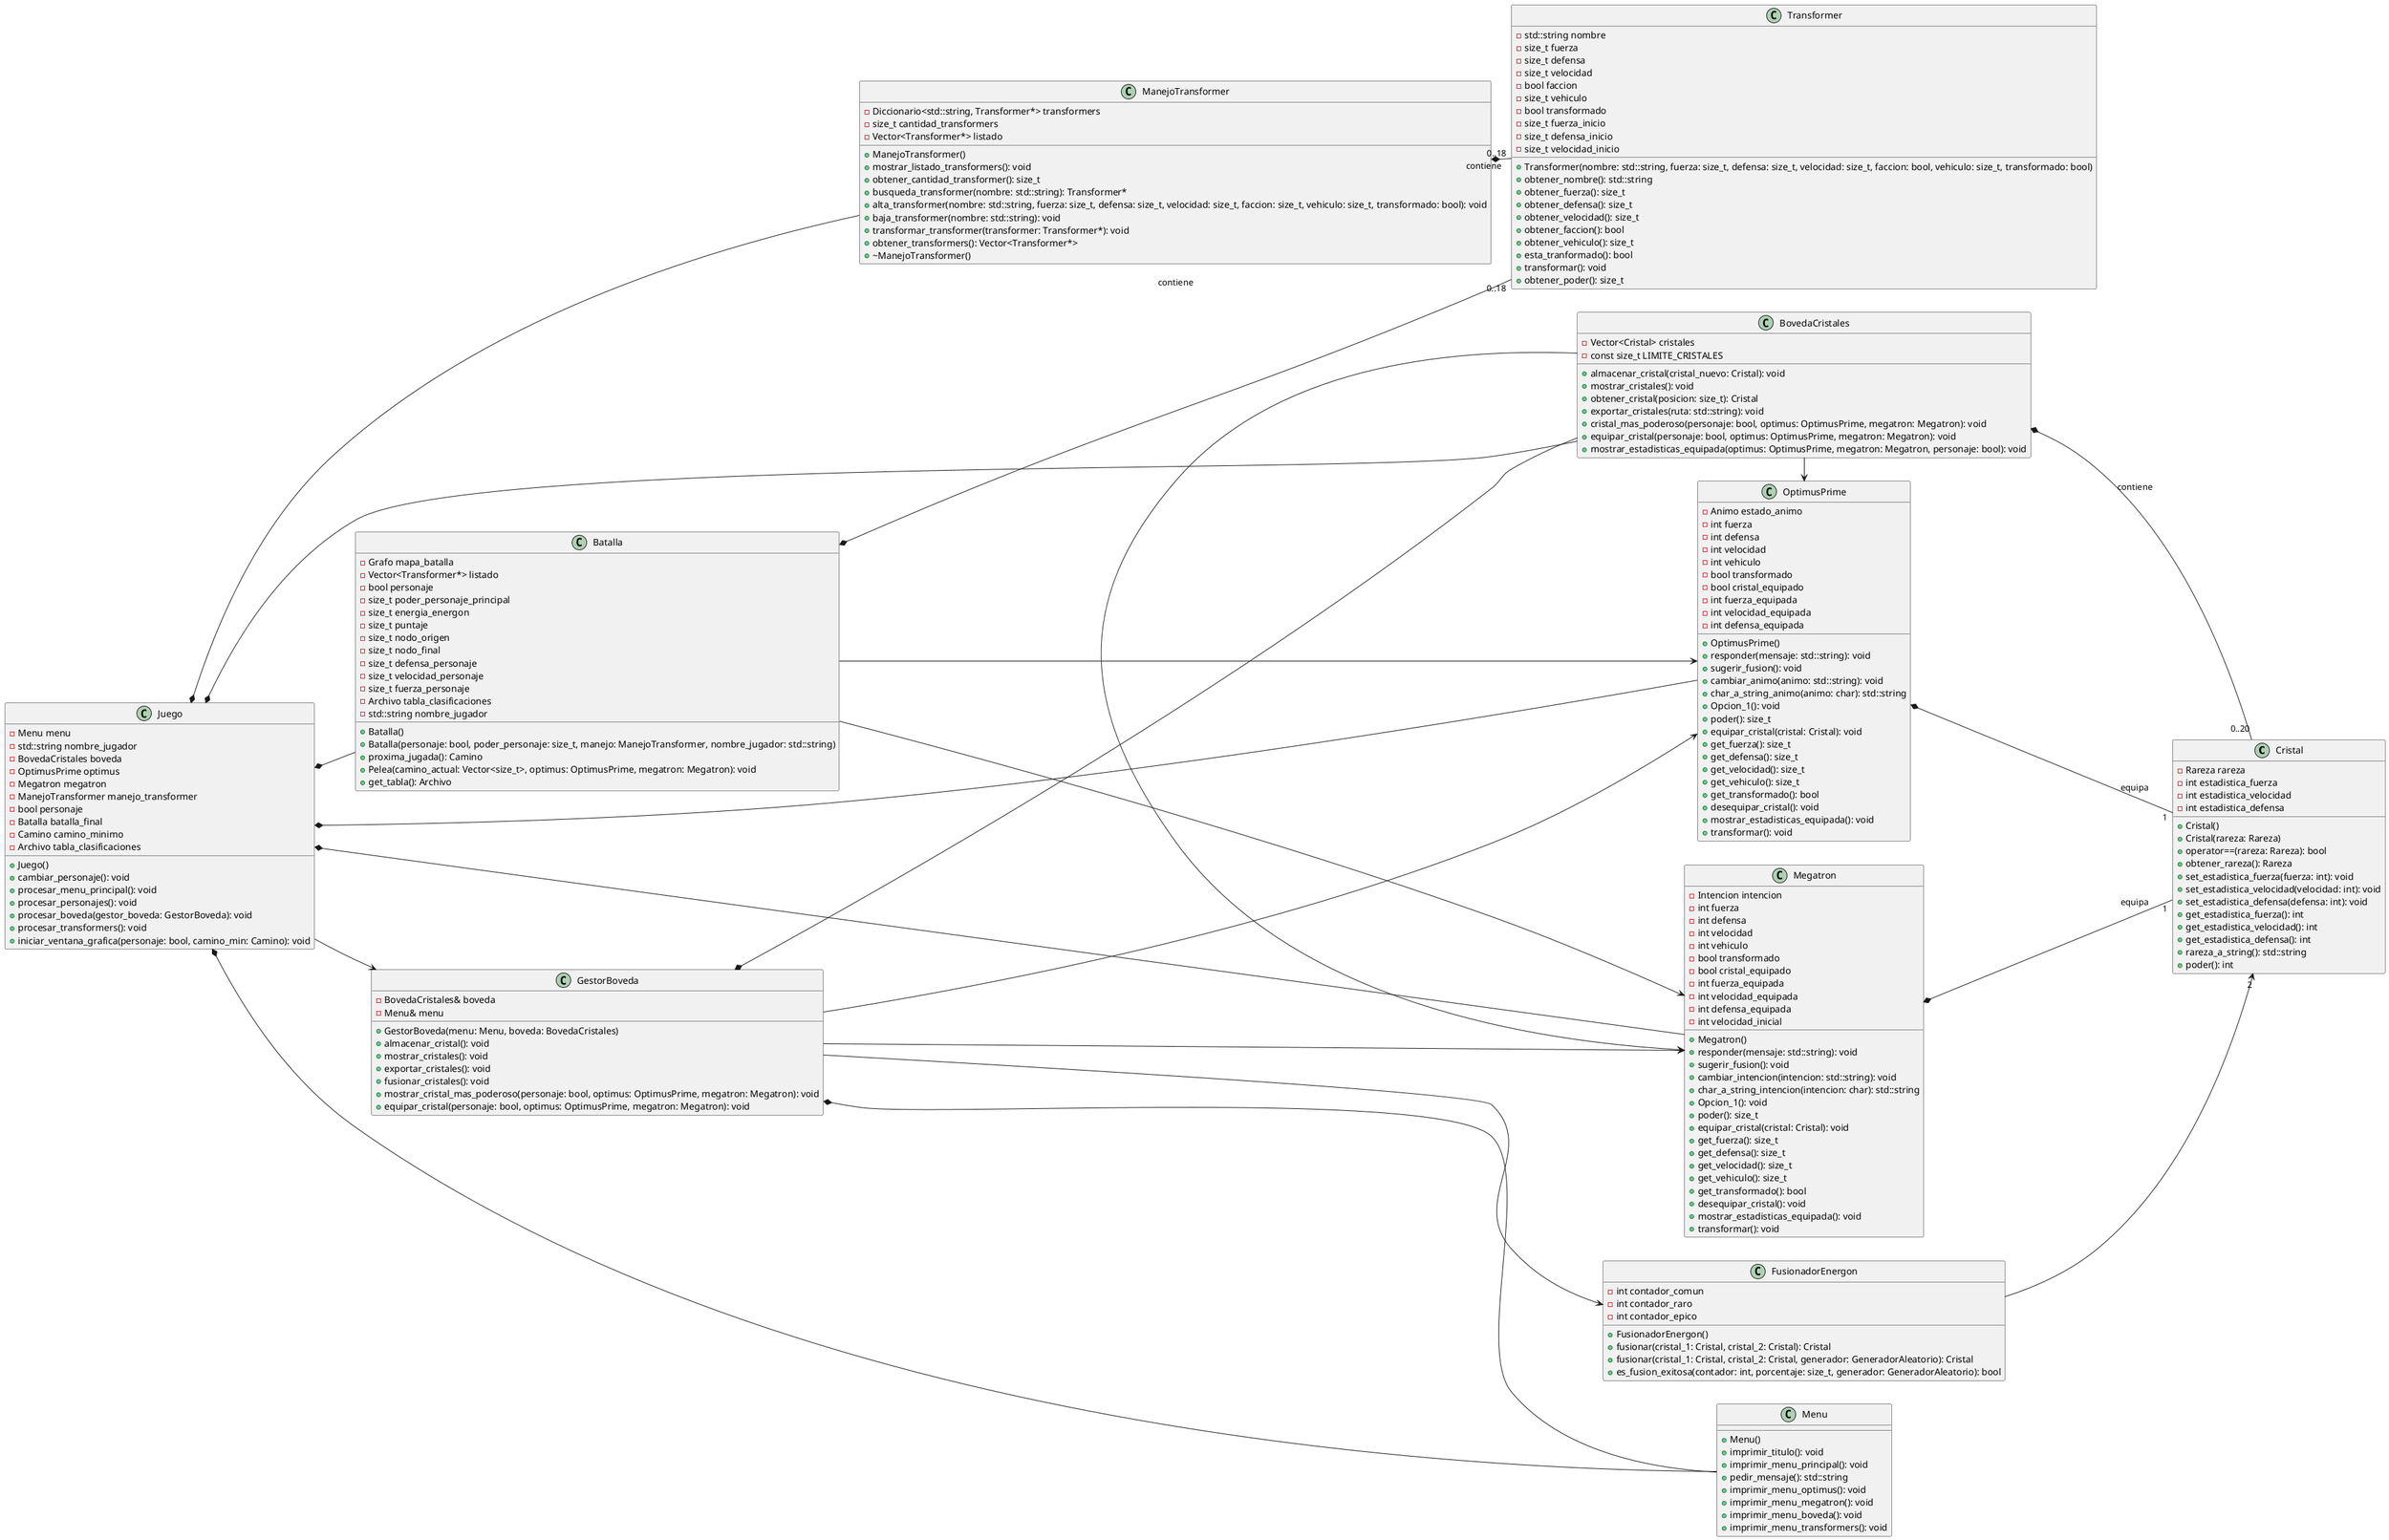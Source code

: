 @startuml

left to right direction

class Cristal {
    - Rareza rareza
    - int estadistica_fuerza
    - int estadistica_velocidad
    - int estadistica_defensa

    + Cristal()
    + Cristal(rareza: Rareza)
    + operator==(rareza: Rareza): bool
    + obtener_rareza(): Rareza
    + set_estadistica_fuerza(fuerza: int): void
    + set_estadistica_velocidad(velocidad: int): void
    + set_estadistica_defensa(defensa: int): void
    + get_estadistica_fuerza(): int
    + get_estadistica_velocidad(): int
    + get_estadistica_defensa(): int
    + rareza_a_string(): std::string
    + poder(): int
}

class Megatron {
    - Intencion intencion
    - int fuerza
    - int defensa
    - int velocidad
    - int vehiculo
    - bool transformado
    - bool cristal_equipado
    - int fuerza_equipada
    - int velocidad_equipada
    - int defensa_equipada
    - int velocidad_inicial

    + Megatron()
    + responder(mensaje: std::string): void
    + sugerir_fusion(): void
    + cambiar_intencion(intencion: std::string): void
    + char_a_string_intencion(intencion: char): std::string
    + Opcion_1(): void
    + poder(): size_t
    + equipar_cristal(cristal: Cristal): void
    + get_fuerza(): size_t
    + get_defensa(): size_t
    + get_velocidad(): size_t
    + get_vehiculo(): size_t
    + get_transformado(): bool
    + desequipar_cristal(): void
    + mostrar_estadisticas_equipada(): void
    + transformar(): void
}

class BovedaCristales {
    - Vector<Cristal> cristales
    - const size_t LIMITE_CRISTALES

    + almacenar_cristal(cristal_nuevo: Cristal): void
    + mostrar_cristales(): void
    + obtener_cristal(posicion: size_t): Cristal
    + exportar_cristales(ruta: std::string): void
    + cristal_mas_poderoso(personaje: bool, optimus: OptimusPrime, megatron: Megatron): void
    + equipar_cristal(personaje: bool, optimus: OptimusPrime, megatron: Megatron): void
    + mostrar_estadisticas_equipada(optimus: OptimusPrime, megatron: Megatron, personaje: bool): void
}

class Menu {
    + Menu()
    + imprimir_titulo(): void
    + imprimir_menu_principal(): void
    + pedir_mensaje(): std::string
    + imprimir_menu_optimus(): void
    + imprimir_menu_megatron(): void
    + imprimir_menu_boveda(): void
    + imprimir_menu_transformers(): void
}

class FusionadorEnergon {
    - int contador_comun
    - int contador_raro
    - int contador_epico

    + FusionadorEnergon()
    + fusionar(cristal_1: Cristal, cristal_2: Cristal): Cristal
    + fusionar(cristal_1: Cristal, cristal_2: Cristal, generador: GeneradorAleatorio): Cristal
    + es_fusion_exitosa(contador: int, porcentaje: size_t, generador: GeneradorAleatorio): bool
}

class Juego {
    - Menu menu
    - std::string nombre_jugador
    - BovedaCristales boveda
    - OptimusPrime optimus
    - Megatron megatron
    - ManejoTransformer manejo_transformer
    - bool personaje
    - Batalla batalla_final
    - Camino camino_minimo
    - Archivo tabla_clasificaciones

    + Juego()
    + cambiar_personaje(): void
    + procesar_menu_principal(): void
    + procesar_personajes(): void
    + procesar_boveda(gestor_boveda: GestorBoveda): void
    + procesar_transformers(): void
    + iniciar_ventana_grafica(personaje: bool, camino_min: Camino): void
}

class ManejoTransformer {
    - Diccionario<std::string, Transformer*> transformers
    - size_t cantidad_transformers
    - Vector<Transformer*> listado

    + ManejoTransformer()
    + mostrar_listado_transformers(): void
    + obtener_cantidad_transformer(): size_t
    + busqueda_transformer(nombre: std::string): Transformer*
    + alta_transformer(nombre: std::string, fuerza: size_t, defensa: size_t, velocidad: size_t, faccion: size_t, vehiculo: size_t, transformado: bool): void
    + baja_transformer(nombre: std::string): void
    + transformar_transformer(transformer: Transformer*): void
    + obtener_transformers(): Vector<Transformer*>
    + ~ManejoTransformer()
}

class Batalla {
    - Grafo mapa_batalla
    - Vector<Transformer*> listado
    - bool personaje
    - size_t poder_personaje_principal
    - size_t energia_energon
    - size_t puntaje
    - size_t nodo_origen
    - size_t nodo_final
    - size_t defensa_personaje
    - size_t velocidad_personaje
    - size_t fuerza_personaje
    - Archivo tabla_clasificaciones
    - std::string nombre_jugador

    + Batalla()
    + Batalla(personaje: bool, poder_personaje: size_t, manejo: ManejoTransformer, nombre_jugador: std::string)
    + proxima_jugada(): Camino
    + Pelea(camino_actual: Vector<size_t>, optimus: OptimusPrime, megatron: Megatron): void
    + get_tabla(): Archivo
}

class GestorBoveda {
    - BovedaCristales& boveda
    - Menu& menu

    + GestorBoveda(menu: Menu, boveda: BovedaCristales)
    + almacenar_cristal(): void
    + mostrar_cristales(): void
    + exportar_cristales(): void
    + fusionar_cristales(): void
    + mostrar_cristal_mas_poderoso(personaje: bool, optimus: OptimusPrime, megatron: Megatron): void
    + equipar_cristal(personaje: bool, optimus: OptimusPrime, megatron: Megatron): void
}

class OptimusPrime {
    - Animo estado_animo
    - int fuerza
    - int defensa
    - int velocidad
    - int vehiculo
    - bool transformado
    - bool cristal_equipado
    - int fuerza_equipada
    - int velocidad_equipada
    - int defensa_equipada

    + OptimusPrime()
    + responder(mensaje: std::string): void
    + sugerir_fusion(): void
    + cambiar_animo(animo: std::string): void
    + char_a_string_animo(animo: char): std::string
    + Opcion_1(): void
    + poder(): size_t
    + equipar_cristal(cristal: Cristal): void
    + get_fuerza(): size_t
    + get_defensa(): size_t
    + get_velocidad(): size_t
    + get_vehiculo(): size_t
    + get_transformado(): bool
    + desequipar_cristal(): void
    + mostrar_estadisticas_equipada(): void
    + transformar(): void
}

class Transformer {
    - std::string nombre
    - size_t fuerza
    - size_t defensa
    - size_t velocidad
    - bool faccion
    - size_t vehiculo
    - bool transformado
    - size_t fuerza_inicio
    - size_t defensa_inicio
    - size_t velocidad_inicio

    + Transformer(nombre: std::string, fuerza: size_t, defensa: size_t, velocidad: size_t, faccion: bool, vehiculo: size_t, transformado: bool)
    + obtener_nombre(): std::string
    + obtener_fuerza(): size_t
    + obtener_defensa(): size_t
    + obtener_velocidad(): size_t
    + obtener_faccion(): bool
    + obtener_vehiculo(): size_t
    + esta_tranformado(): bool
    + transformar(): void
    + obtener_poder(): size_t
}


'Conexiones entre clases'
OptimusPrime *- "1" Cristal : equipa

Megatron *- "1" Cristal : equipa

Juego *-- Menu
Juego *-- BovedaCristales
Juego *-- OptimusPrime
Juego *-- Megatron
Juego *-- ManejoTransformer
Juego *-- Batalla
Juego --> GestorBoveda

GestorBoveda  *--  BovedaCristales
GestorBoveda  *--  Menu
GestorBoveda --> OptimusPrime
GestorBoveda --> Megatron
GestorBoveda --> FusionadorEnergon

BovedaCristales *- "0..20" Cristal : contiene
BovedaCristales -> OptimusPrime
BovedaCristales -> Megatron

Batalla  *-- "0..18" Transformer : contiene
Batalla  ->  OptimusPrime
Batalla  ->  Megatron

ManejoTransformer *- "0..18" Transformer : contiene

FusionadorEnergon --> "2" Cristal
@enduml